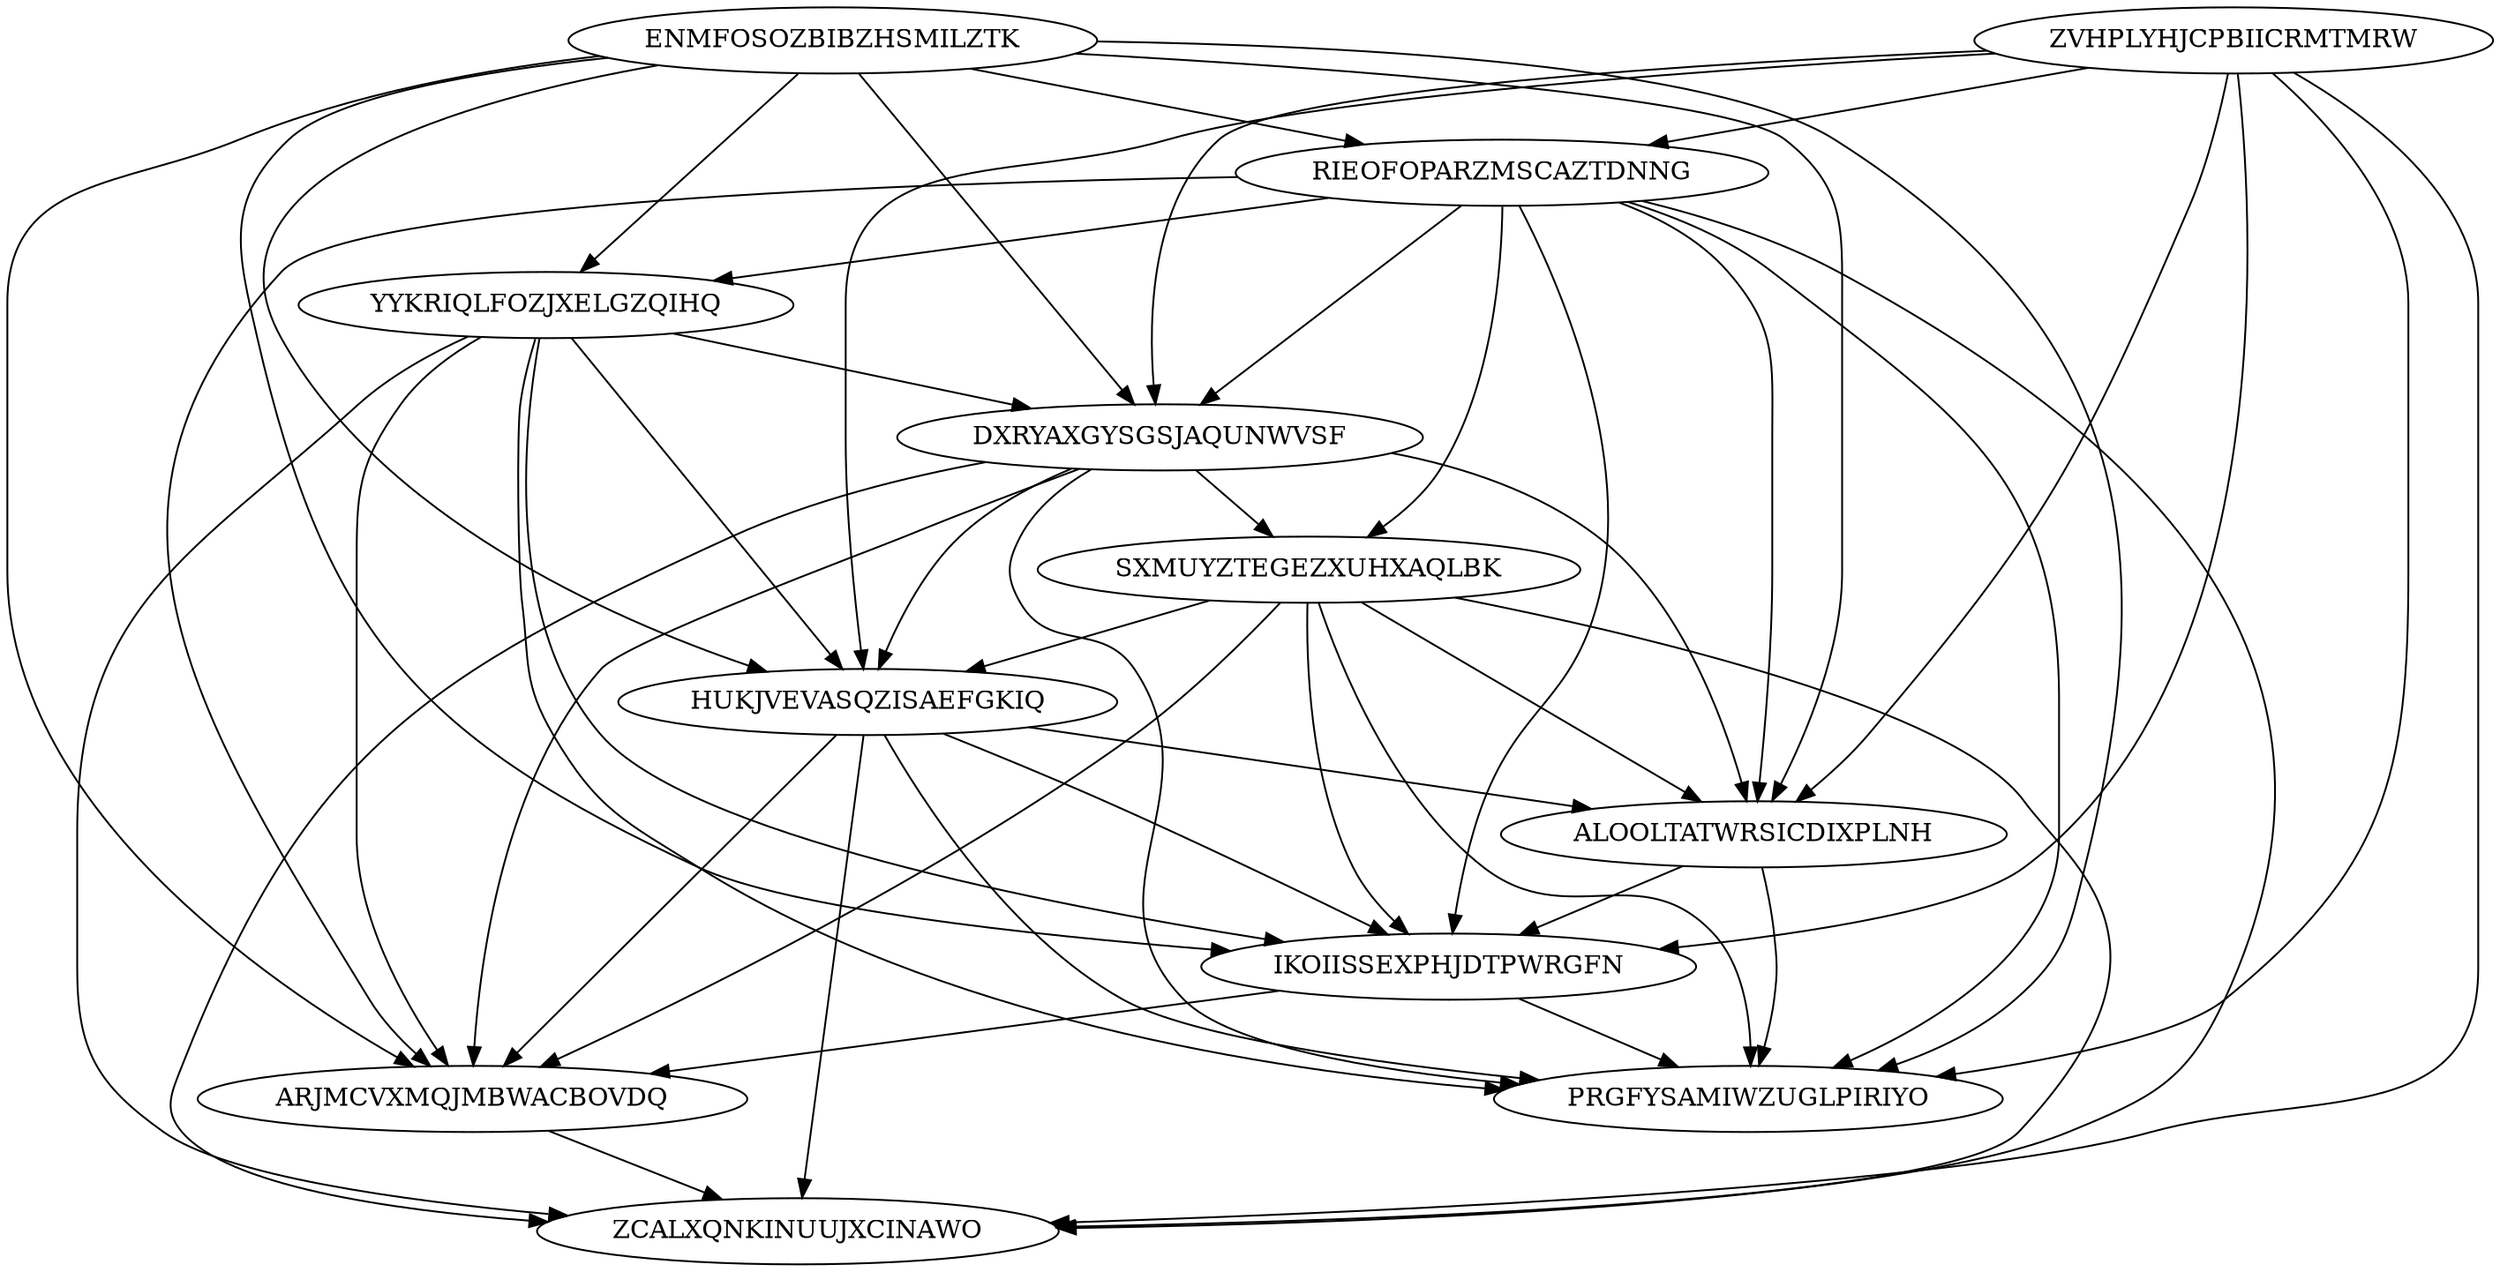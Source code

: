 digraph N12M51 {
	ENMFOSOZBIBZHSMILZTK	[Weight=14];
	ZVHPLYHJCPBIICRMTMRW	[Weight=17];
	RIEOFOPARZMSCAZTDNNG	[Weight=11];
	YYKRIQLFOZJXELGZQIHQ	[Weight=18];
	DXRYAXGYSGSJAQUNWVSF	[Weight=16];
	SXMUYZTEGEZXUHXAQLBK	[Weight=17];
	HUKJVEVASQZISAEFGKIQ	[Weight=18];
	ALOOLTATWRSICDIXPLNH	[Weight=17];
	IKOIISSEXPHJDTPWRGFN	[Weight=12];
	ARJMCVXMQJMBWACBOVDQ	[Weight=14];
	ZCALXQNKINUUJXCINAWO	[Weight=11];
	PRGFYSAMIWZUGLPIRIYO	[Weight=12];
	HUKJVEVASQZISAEFGKIQ -> ZCALXQNKINUUJXCINAWO [Weight=14];
	ZVHPLYHJCPBIICRMTMRW -> RIEOFOPARZMSCAZTDNNG [Weight=20];
	DXRYAXGYSGSJAQUNWVSF -> ARJMCVXMQJMBWACBOVDQ [Weight=10];
	YYKRIQLFOZJXELGZQIHQ -> DXRYAXGYSGSJAQUNWVSF [Weight=16];
	SXMUYZTEGEZXUHXAQLBK -> IKOIISSEXPHJDTPWRGFN [Weight=15];
	IKOIISSEXPHJDTPWRGFN -> ARJMCVXMQJMBWACBOVDQ [Weight=14];
	DXRYAXGYSGSJAQUNWVSF -> SXMUYZTEGEZXUHXAQLBK [Weight=13];
	ZVHPLYHJCPBIICRMTMRW -> PRGFYSAMIWZUGLPIRIYO [Weight=19];
	DXRYAXGYSGSJAQUNWVSF -> ALOOLTATWRSICDIXPLNH [Weight=10];
	RIEOFOPARZMSCAZTDNNG -> YYKRIQLFOZJXELGZQIHQ [Weight=15];
	YYKRIQLFOZJXELGZQIHQ -> IKOIISSEXPHJDTPWRGFN [Weight=17];
	ZVHPLYHJCPBIICRMTMRW -> ALOOLTATWRSICDIXPLNH [Weight=19];
	ENMFOSOZBIBZHSMILZTK -> DXRYAXGYSGSJAQUNWVSF [Weight=12];
	DXRYAXGYSGSJAQUNWVSF -> PRGFYSAMIWZUGLPIRIYO [Weight=11];
	RIEOFOPARZMSCAZTDNNG -> PRGFYSAMIWZUGLPIRIYO [Weight=20];
	RIEOFOPARZMSCAZTDNNG -> ZCALXQNKINUUJXCINAWO [Weight=20];
	HUKJVEVASQZISAEFGKIQ -> IKOIISSEXPHJDTPWRGFN [Weight=18];
	SXMUYZTEGEZXUHXAQLBK -> ARJMCVXMQJMBWACBOVDQ [Weight=12];
	ALOOLTATWRSICDIXPLNH -> IKOIISSEXPHJDTPWRGFN [Weight=10];
	ENMFOSOZBIBZHSMILZTK -> PRGFYSAMIWZUGLPIRIYO [Weight=18];
	ALOOLTATWRSICDIXPLNH -> PRGFYSAMIWZUGLPIRIYO [Weight=16];
	SXMUYZTEGEZXUHXAQLBK -> ZCALXQNKINUUJXCINAWO [Weight=18];
	ENMFOSOZBIBZHSMILZTK -> HUKJVEVASQZISAEFGKIQ [Weight=18];
	ZVHPLYHJCPBIICRMTMRW -> DXRYAXGYSGSJAQUNWVSF [Weight=10];
	HUKJVEVASQZISAEFGKIQ -> ARJMCVXMQJMBWACBOVDQ [Weight=14];
	ENMFOSOZBIBZHSMILZTK -> ALOOLTATWRSICDIXPLNH [Weight=10];
	YYKRIQLFOZJXELGZQIHQ -> ZCALXQNKINUUJXCINAWO [Weight=14];
	RIEOFOPARZMSCAZTDNNG -> ALOOLTATWRSICDIXPLNH [Weight=13];
	YYKRIQLFOZJXELGZQIHQ -> HUKJVEVASQZISAEFGKIQ [Weight=20];
	RIEOFOPARZMSCAZTDNNG -> IKOIISSEXPHJDTPWRGFN [Weight=17];
	ENMFOSOZBIBZHSMILZTK -> YYKRIQLFOZJXELGZQIHQ [Weight=13];
	SXMUYZTEGEZXUHXAQLBK -> HUKJVEVASQZISAEFGKIQ [Weight=17];
	ZVHPLYHJCPBIICRMTMRW -> ZCALXQNKINUUJXCINAWO [Weight=12];
	ENMFOSOZBIBZHSMILZTK -> IKOIISSEXPHJDTPWRGFN [Weight=20];
	ENMFOSOZBIBZHSMILZTK -> RIEOFOPARZMSCAZTDNNG [Weight=17];
	RIEOFOPARZMSCAZTDNNG -> SXMUYZTEGEZXUHXAQLBK [Weight=18];
	ENMFOSOZBIBZHSMILZTK -> ARJMCVXMQJMBWACBOVDQ [Weight=10];
	RIEOFOPARZMSCAZTDNNG -> ARJMCVXMQJMBWACBOVDQ [Weight=18];
	HUKJVEVASQZISAEFGKIQ -> PRGFYSAMIWZUGLPIRIYO [Weight=20];
	YYKRIQLFOZJXELGZQIHQ -> ARJMCVXMQJMBWACBOVDQ [Weight=10];
	DXRYAXGYSGSJAQUNWVSF -> HUKJVEVASQZISAEFGKIQ [Weight=19];
	ZVHPLYHJCPBIICRMTMRW -> IKOIISSEXPHJDTPWRGFN [Weight=12];
	ARJMCVXMQJMBWACBOVDQ -> ZCALXQNKINUUJXCINAWO [Weight=15];
	IKOIISSEXPHJDTPWRGFN -> PRGFYSAMIWZUGLPIRIYO [Weight=16];
	DXRYAXGYSGSJAQUNWVSF -> ZCALXQNKINUUJXCINAWO [Weight=15];
	SXMUYZTEGEZXUHXAQLBK -> ALOOLTATWRSICDIXPLNH [Weight=11];
	SXMUYZTEGEZXUHXAQLBK -> PRGFYSAMIWZUGLPIRIYO [Weight=18];
	HUKJVEVASQZISAEFGKIQ -> ALOOLTATWRSICDIXPLNH [Weight=10];
	RIEOFOPARZMSCAZTDNNG -> DXRYAXGYSGSJAQUNWVSF [Weight=17];
	ZVHPLYHJCPBIICRMTMRW -> HUKJVEVASQZISAEFGKIQ [Weight=12];
	YYKRIQLFOZJXELGZQIHQ -> PRGFYSAMIWZUGLPIRIYO [Weight=18];
}
